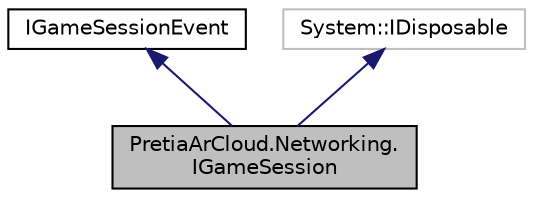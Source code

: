digraph "PretiaArCloud.Networking.IGameSession"
{
 // LATEX_PDF_SIZE
  edge [fontname="Helvetica",fontsize="10",labelfontname="Helvetica",labelfontsize="10"];
  node [fontname="Helvetica",fontsize="10",shape=record];
  Node1 [label="PretiaArCloud.Networking.\lIGameSession",height=0.2,width=0.4,color="black", fillcolor="grey75", style="filled", fontcolor="black",tooltip=" "];
  Node2 -> Node1 [dir="back",color="midnightblue",fontsize="10",style="solid",fontname="Helvetica"];
  Node2 [label="IGameSessionEvent",height=0.2,width=0.4,color="black", fillcolor="white", style="filled",URL="$interfacePretiaArCloud_1_1Networking_1_1IGameSessionEvent.html",tooltip=" "];
  Node3 -> Node1 [dir="back",color="midnightblue",fontsize="10",style="solid",fontname="Helvetica"];
  Node3 [label="System::IDisposable",height=0.2,width=0.4,color="grey75", fillcolor="white", style="filled",tooltip=" "];
}
